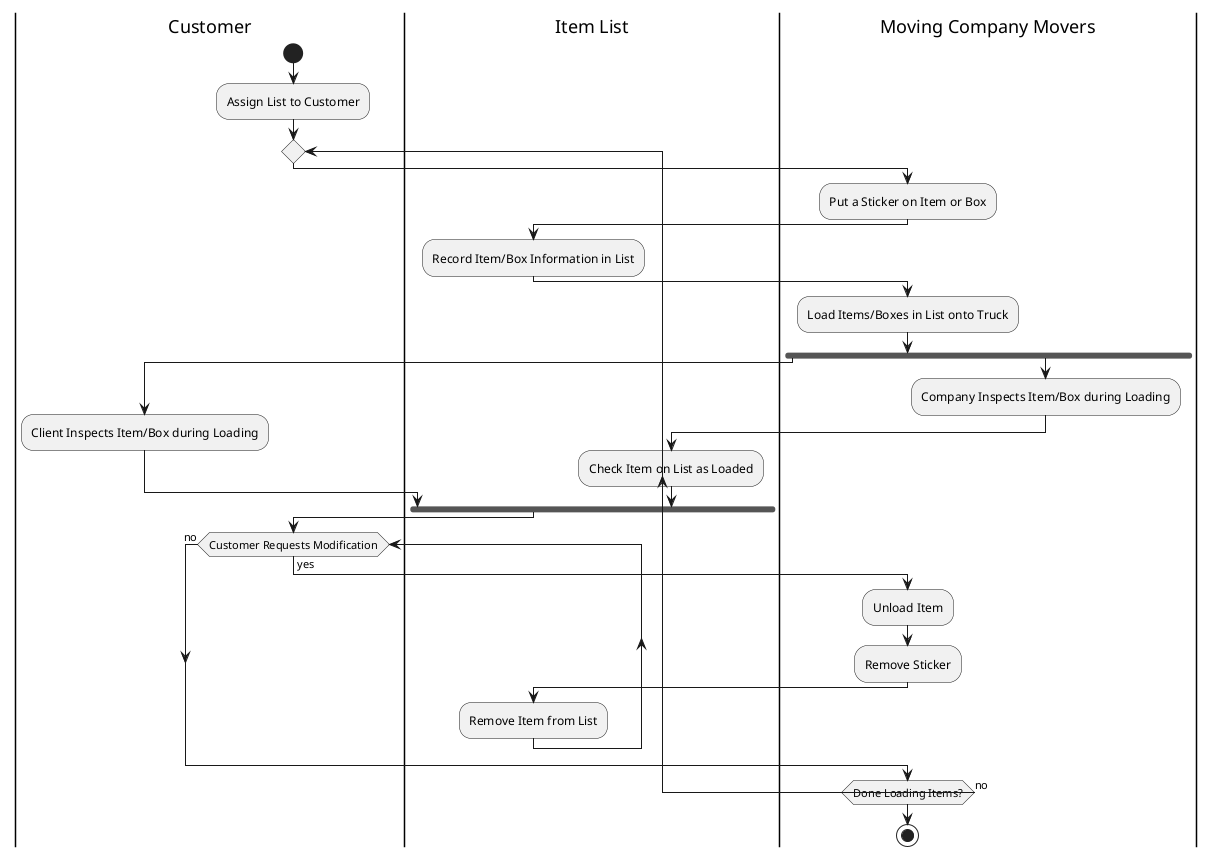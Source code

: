 @startuml

|Customer|
start
:Assign List to Customer;
repeat
  |Item List|
  |Moving Company Movers|
  :Put a Sticker on Item or Box;
  |Item List|
  :Record Item/Box Information in List;
  |Moving Company Movers|
  :Load Items/Boxes in List onto Truck;
  fork
    |Customer|
    :Client Inspects Item/Box during Loading;
  fork again
    |Moving Company Movers|
    :Company Inspects Item/Box during Loading;
    |Item List|
    :Check Item on List as Loaded;
  end fork
  |Customer|
  while (Customer Requests Modification) is (yes)
    |Moving Company Movers|
    :Unload Item;
    :Remove Sticker;
    |Item List|
    :Remove Item from List;
    |Moving Company Movers|

  endwhile (no)

repeat while (Done Loading Items?) is (no)

stop

@enduml
